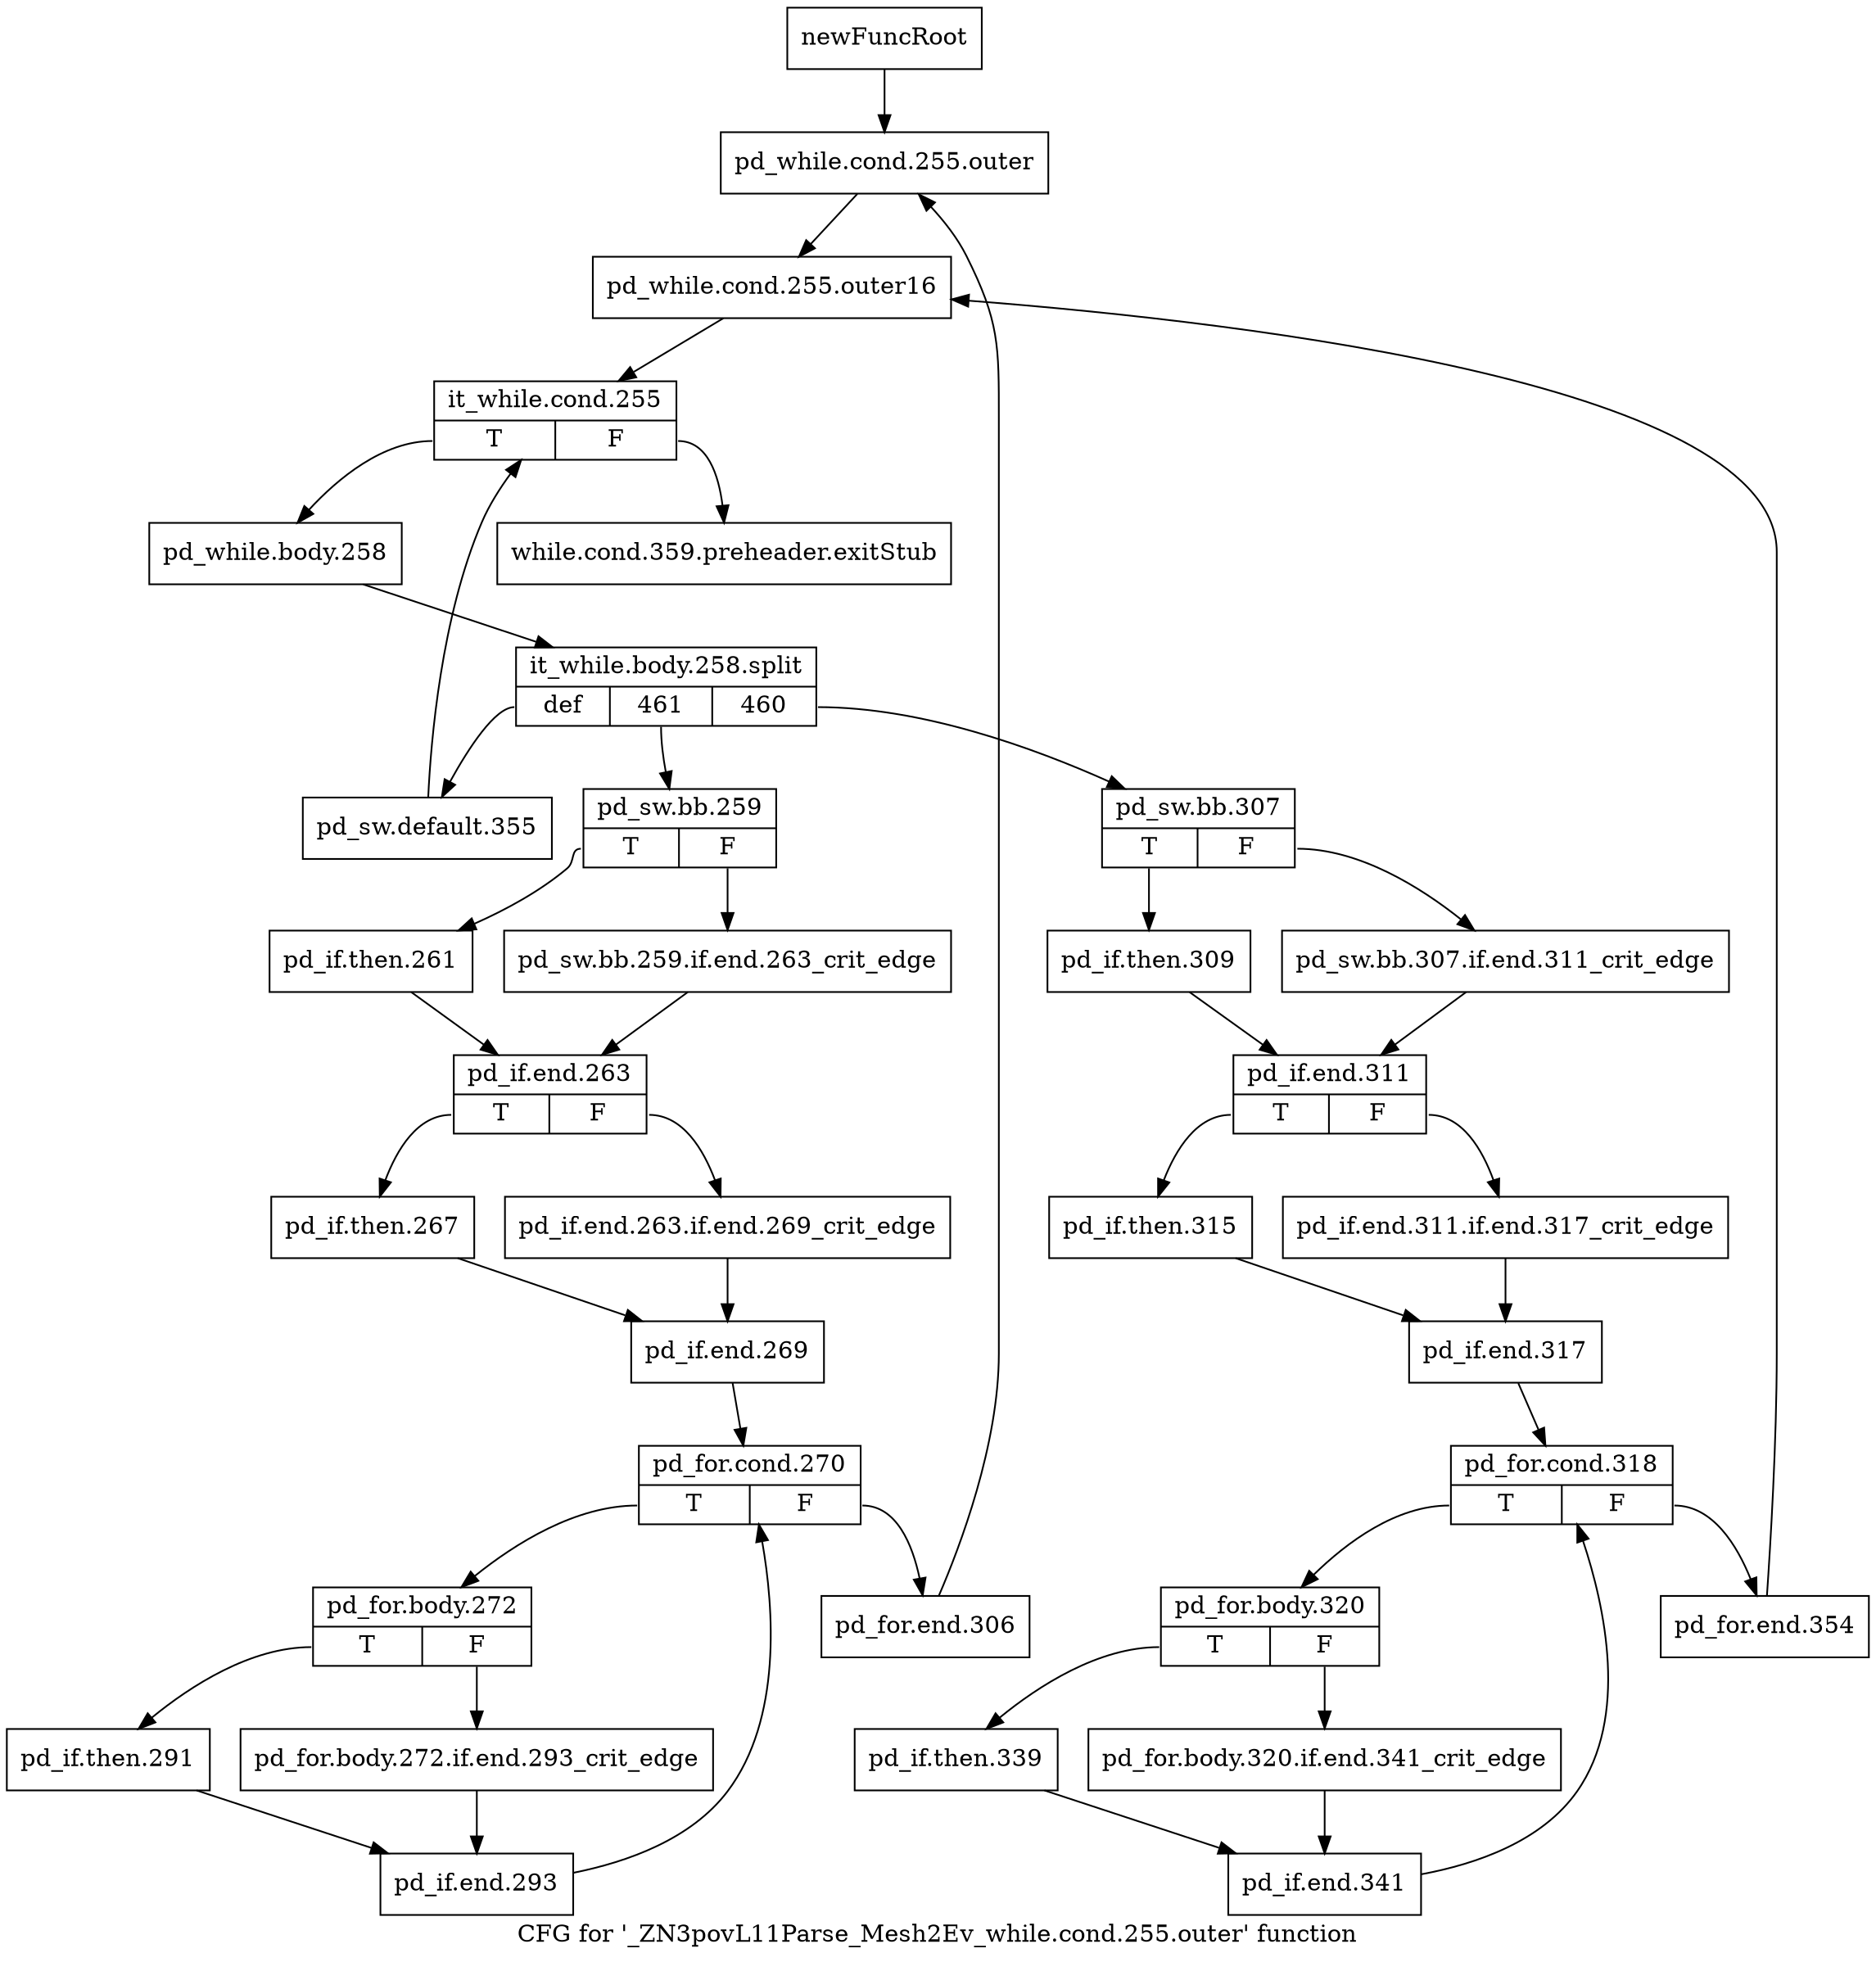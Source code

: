 digraph "CFG for '_ZN3povL11Parse_Mesh2Ev_while.cond.255.outer' function" {
	label="CFG for '_ZN3povL11Parse_Mesh2Ev_while.cond.255.outer' function";

	Node0x27ac020 [shape=record,label="{newFuncRoot}"];
	Node0x27ac020 -> Node0x27ac0c0;
	Node0x27ac070 [shape=record,label="{while.cond.359.preheader.exitStub}"];
	Node0x27ac0c0 [shape=record,label="{pd_while.cond.255.outer}"];
	Node0x27ac0c0 -> Node0x27ac110;
	Node0x27ac110 [shape=record,label="{pd_while.cond.255.outer16}"];
	Node0x27ac110 -> Node0x27ac160;
	Node0x27ac160 [shape=record,label="{it_while.cond.255|{<s0>T|<s1>F}}"];
	Node0x27ac160:s0 -> Node0x27ac1b0;
	Node0x27ac160:s1 -> Node0x27ac070;
	Node0x27ac1b0 [shape=record,label="{pd_while.body.258}"];
	Node0x27ac1b0 -> Node0x37505c0;
	Node0x37505c0 [shape=record,label="{it_while.body.258.split|{<s0>def|<s1>461|<s2>460}}"];
	Node0x37505c0:s0 -> Node0x27aca20;
	Node0x37505c0:s1 -> Node0x27ac610;
	Node0x37505c0:s2 -> Node0x27ac200;
	Node0x27ac200 [shape=record,label="{pd_sw.bb.307|{<s0>T|<s1>F}}"];
	Node0x27ac200:s0 -> Node0x27ac2a0;
	Node0x27ac200:s1 -> Node0x27ac250;
	Node0x27ac250 [shape=record,label="{pd_sw.bb.307.if.end.311_crit_edge}"];
	Node0x27ac250 -> Node0x27ac2f0;
	Node0x27ac2a0 [shape=record,label="{pd_if.then.309}"];
	Node0x27ac2a0 -> Node0x27ac2f0;
	Node0x27ac2f0 [shape=record,label="{pd_if.end.311|{<s0>T|<s1>F}}"];
	Node0x27ac2f0:s0 -> Node0x27ac390;
	Node0x27ac2f0:s1 -> Node0x27ac340;
	Node0x27ac340 [shape=record,label="{pd_if.end.311.if.end.317_crit_edge}"];
	Node0x27ac340 -> Node0x27ac3e0;
	Node0x27ac390 [shape=record,label="{pd_if.then.315}"];
	Node0x27ac390 -> Node0x27ac3e0;
	Node0x27ac3e0 [shape=record,label="{pd_if.end.317}"];
	Node0x27ac3e0 -> Node0x27ac430;
	Node0x27ac430 [shape=record,label="{pd_for.cond.318|{<s0>T|<s1>F}}"];
	Node0x27ac430:s0 -> Node0x27ac4d0;
	Node0x27ac430:s1 -> Node0x27ac480;
	Node0x27ac480 [shape=record,label="{pd_for.end.354}"];
	Node0x27ac480 -> Node0x27ac110;
	Node0x27ac4d0 [shape=record,label="{pd_for.body.320|{<s0>T|<s1>F}}"];
	Node0x27ac4d0:s0 -> Node0x27ac570;
	Node0x27ac4d0:s1 -> Node0x27ac520;
	Node0x27ac520 [shape=record,label="{pd_for.body.320.if.end.341_crit_edge}"];
	Node0x27ac520 -> Node0x27ac5c0;
	Node0x27ac570 [shape=record,label="{pd_if.then.339}"];
	Node0x27ac570 -> Node0x27ac5c0;
	Node0x27ac5c0 [shape=record,label="{pd_if.end.341}"];
	Node0x27ac5c0 -> Node0x27ac430;
	Node0x27ac610 [shape=record,label="{pd_sw.bb.259|{<s0>T|<s1>F}}"];
	Node0x27ac610:s0 -> Node0x27ac6b0;
	Node0x27ac610:s1 -> Node0x27ac660;
	Node0x27ac660 [shape=record,label="{pd_sw.bb.259.if.end.263_crit_edge}"];
	Node0x27ac660 -> Node0x27ac700;
	Node0x27ac6b0 [shape=record,label="{pd_if.then.261}"];
	Node0x27ac6b0 -> Node0x27ac700;
	Node0x27ac700 [shape=record,label="{pd_if.end.263|{<s0>T|<s1>F}}"];
	Node0x27ac700:s0 -> Node0x27ac7a0;
	Node0x27ac700:s1 -> Node0x27ac750;
	Node0x27ac750 [shape=record,label="{pd_if.end.263.if.end.269_crit_edge}"];
	Node0x27ac750 -> Node0x27ac7f0;
	Node0x27ac7a0 [shape=record,label="{pd_if.then.267}"];
	Node0x27ac7a0 -> Node0x27ac7f0;
	Node0x27ac7f0 [shape=record,label="{pd_if.end.269}"];
	Node0x27ac7f0 -> Node0x27ac840;
	Node0x27ac840 [shape=record,label="{pd_for.cond.270|{<s0>T|<s1>F}}"];
	Node0x27ac840:s0 -> Node0x27ac8e0;
	Node0x27ac840:s1 -> Node0x27ac890;
	Node0x27ac890 [shape=record,label="{pd_for.end.306}"];
	Node0x27ac890 -> Node0x27ac0c0;
	Node0x27ac8e0 [shape=record,label="{pd_for.body.272|{<s0>T|<s1>F}}"];
	Node0x27ac8e0:s0 -> Node0x27ac980;
	Node0x27ac8e0:s1 -> Node0x27ac930;
	Node0x27ac930 [shape=record,label="{pd_for.body.272.if.end.293_crit_edge}"];
	Node0x27ac930 -> Node0x27ac9d0;
	Node0x27ac980 [shape=record,label="{pd_if.then.291}"];
	Node0x27ac980 -> Node0x27ac9d0;
	Node0x27ac9d0 [shape=record,label="{pd_if.end.293}"];
	Node0x27ac9d0 -> Node0x27ac840;
	Node0x27aca20 [shape=record,label="{pd_sw.default.355}"];
	Node0x27aca20 -> Node0x27ac160;
}
